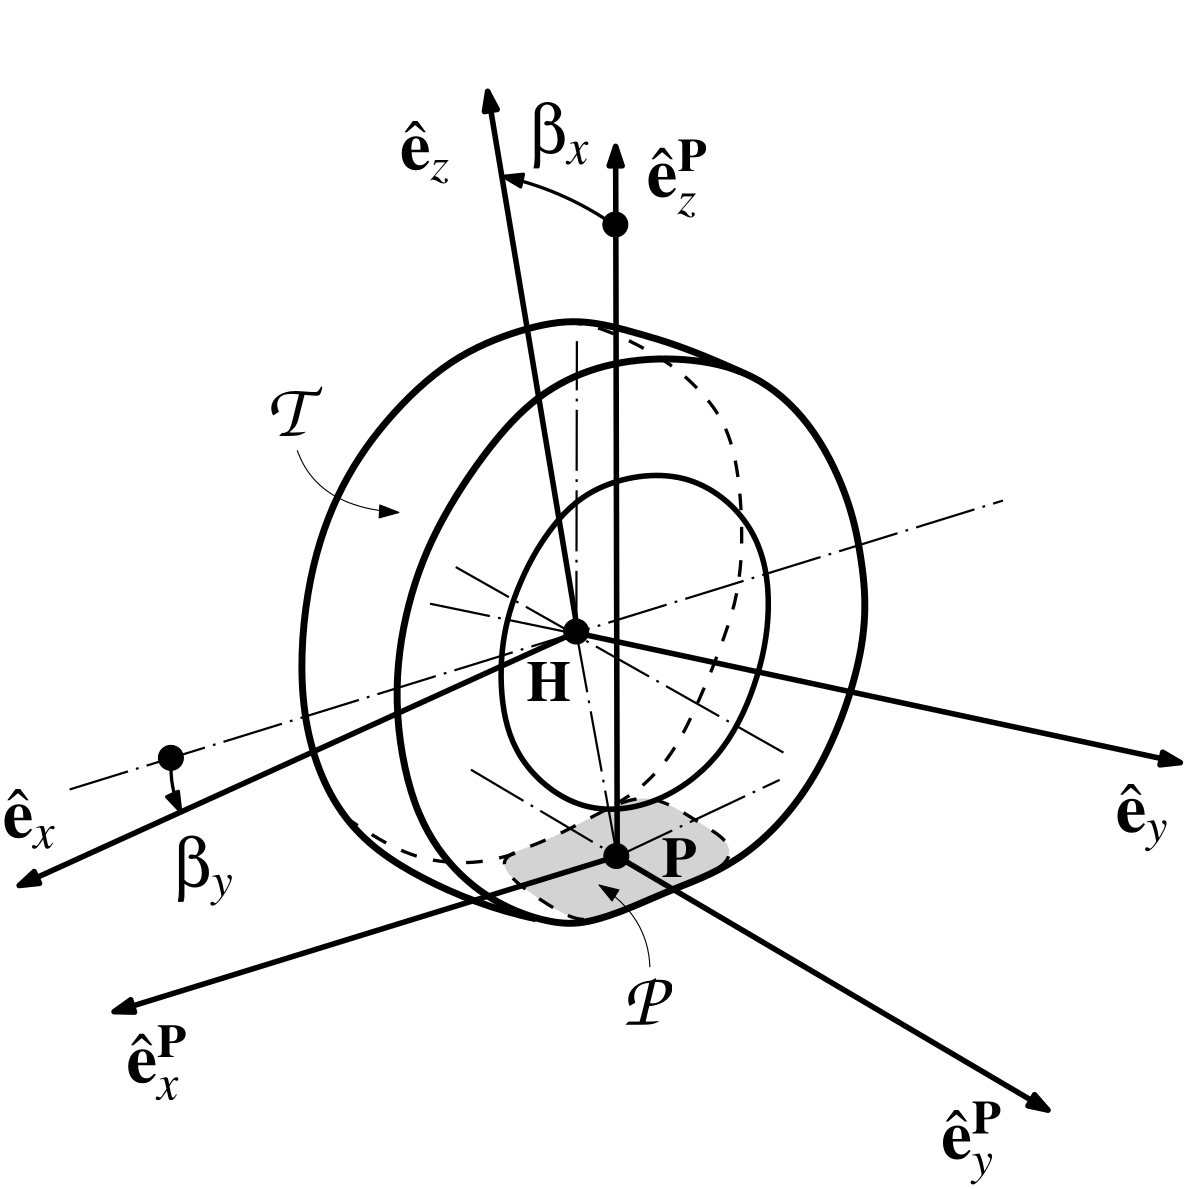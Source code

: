 <?xml version="1.0"?>
<!DOCTYPE ipe SYSTEM "ipe.dtd">
<ipe version="70218" creator="Ipe 7.2.28">
<info created="D:20221110150902" modified="D:20231218103348"/>
<preamble>\usepackage{times}
 \usepackage{mathptm}</preamble>
<ipestyle name="basic">
<symbol name="arrow/arc(spx)">
<path stroke="sym-stroke" fill="sym-stroke" pen="sym-pen">
0 0 m
-1 0.333 l
-1 -0.333 l
h
</path>
</symbol>
<symbol name="arrow/farc(spx)">
<path stroke="sym-stroke" fill="white" pen="sym-pen">
0 0 m
-1 0.333 l
-1 -0.333 l
h
</path>
</symbol>
<symbol name="arrow/ptarc(spx)">
<path stroke="sym-stroke" fill="sym-stroke" pen="sym-pen">
0 0 m
-1 0.333 l
-0.8 0 l
-1 -0.333 l
h
</path>
</symbol>
<symbol name="arrow/fptarc(spx)">
<path stroke="sym-stroke" fill="white" pen="sym-pen">
0 0 m
-1 0.333 l
-0.8 0 l
-1 -0.333 l
h
</path>
</symbol>
<symbol name="mark/circle(sx)" transformations="translations">
<path fill="sym-stroke">
0.6 0 0 0.6 0 0 e
0.4 0 0 0.4 0 0 e
</path>
</symbol>
<symbol name="mark/disk(sx)" transformations="translations">
<path fill="sym-stroke">
0.6 0 0 0.6 0 0 e
</path>
</symbol>
<symbol name="mark/fdisk(sfx)" transformations="translations">
<group>
<path fill="sym-fill">
0.5 0 0 0.5 0 0 e
</path>
<path fill="sym-stroke" fillrule="eofill">
0.6 0 0 0.6 0 0 e
0.4 0 0 0.4 0 0 e
</path>
</group>
</symbol>
<symbol name="mark/box(sx)" transformations="translations">
<path fill="sym-stroke" fillrule="eofill">
-0.6 -0.6 m
0.6 -0.6 l
0.6 0.6 l
-0.6 0.6 l
h
-0.4 -0.4 m
0.4 -0.4 l
0.4 0.4 l
-0.4 0.4 l
h
</path>
</symbol>
<symbol name="mark/square(sx)" transformations="translations">
<path fill="sym-stroke">
-0.6 -0.6 m
0.6 -0.6 l
0.6 0.6 l
-0.6 0.6 l
h
</path>
</symbol>
<symbol name="mark/fsquare(sfx)" transformations="translations">
<group>
<path fill="sym-fill">
-0.5 -0.5 m
0.5 -0.5 l
0.5 0.5 l
-0.5 0.5 l
h
</path>
<path fill="sym-stroke" fillrule="eofill">
-0.6 -0.6 m
0.6 -0.6 l
0.6 0.6 l
-0.6 0.6 l
h
-0.4 -0.4 m
0.4 -0.4 l
0.4 0.4 l
-0.4 0.4 l
h
</path>
</group>
</symbol>
<symbol name="mark/cross(sx)" transformations="translations">
<group>
<path fill="sym-stroke">
-0.43 -0.57 m
0.57 0.43 l
0.43 0.57 l
-0.57 -0.43 l
h
</path>
<path fill="sym-stroke">
-0.43 0.57 m
0.57 -0.43 l
0.43 -0.57 l
-0.57 0.43 l
h
</path>
</group>
</symbol>
<symbol name="arrow/fnormal(spx)">
<path stroke="sym-stroke" fill="white" pen="sym-pen">
0 0 m
-1 0.333 l
-1 -0.333 l
h
</path>
</symbol>
<symbol name="arrow/pointed(spx)">
<path stroke="sym-stroke" fill="sym-stroke" pen="sym-pen">
0 0 m
-1 0.333 l
-0.8 0 l
-1 -0.333 l
h
</path>
</symbol>
<symbol name="arrow/fpointed(spx)">
<path stroke="sym-stroke" fill="white" pen="sym-pen">
0 0 m
-1 0.333 l
-0.8 0 l
-1 -0.333 l
h
</path>
</symbol>
<symbol name="arrow/linear(spx)">
<path stroke="sym-stroke" pen="sym-pen">
-1 0.333 m
0 0 l
-1 -0.333 l
</path>
</symbol>
<symbol name="arrow/fdouble(spx)">
<path stroke="sym-stroke" fill="white" pen="sym-pen">
0 0 m
-1 0.333 l
-1 -0.333 l
h
-1 0 m
-2 0.333 l
-2 -0.333 l
h
</path>
</symbol>
<symbol name="arrow/double(spx)">
<path stroke="sym-stroke" fill="sym-stroke" pen="sym-pen">
0 0 m
-1 0.333 l
-1 -0.333 l
h
-1 0 m
-2 0.333 l
-2 -0.333 l
h
</path>
</symbol>
<symbol name="arrow/mid-normal(spx)">
<path stroke="sym-stroke" fill="sym-stroke" pen="sym-pen">
0.5 0 m
-0.5 0.333 l
-0.5 -0.333 l
h
</path>
</symbol>
<symbol name="arrow/mid-fnormal(spx)">
<path stroke="sym-stroke" fill="white" pen="sym-pen">
0.5 0 m
-0.5 0.333 l
-0.5 -0.333 l
h
</path>
</symbol>
<symbol name="arrow/mid-pointed(spx)">
<path stroke="sym-stroke" fill="sym-stroke" pen="sym-pen">
0.5 0 m
-0.5 0.333 l
-0.3 0 l
-0.5 -0.333 l
h
</path>
</symbol>
<symbol name="arrow/mid-fpointed(spx)">
<path stroke="sym-stroke" fill="white" pen="sym-pen">
0.5 0 m
-0.5 0.333 l
-0.3 0 l
-0.5 -0.333 l
h
</path>
</symbol>
<symbol name="arrow/mid-double(spx)">
<path stroke="sym-stroke" fill="sym-stroke" pen="sym-pen">
1 0 m
0 0.333 l
0 -0.333 l
h
0 0 m
-1 0.333 l
-1 -0.333 l
h
</path>
</symbol>
<symbol name="arrow/mid-fdouble(spx)">
<path stroke="sym-stroke" fill="white" pen="sym-pen">
1 0 m
0 0.333 l
0 -0.333 l
h
0 0 m
-1 0.333 l
-1 -0.333 l
h
</path>
</symbol>
<anglesize name="22.5 deg" value="22.5"/>
<anglesize name="30 deg" value="30"/>
<anglesize name="45 deg" value="45"/>
<anglesize name="60 deg" value="60"/>
<anglesize name="90 deg" value="90"/>
<arrowsize name="large" value="10"/>
<arrowsize name="small" value="5"/>
<arrowsize name="tiny" value="3"/>
<color name="blue" value="0 0 1"/>
<color name="brown" value="0.647 0.165 0.165"/>
<color name="darkblue" value="0 0 0.545"/>
<color name="darkcyan" value="0 0.545 0.545"/>
<color name="darkgray" value="0.663"/>
<color name="darkgreen" value="0 0.392 0"/>
<color name="darkmagenta" value="0.545 0 0.545"/>
<color name="darkorange" value="1 0.549 0"/>
<color name="darkred" value="0.545 0 0"/>
<color name="gold" value="1 0.843 0"/>
<color name="gray" value="0.745"/>
<color name="green" value="0 1 0"/>
<color name="lightblue" value="0.678 0.847 0.902"/>
<color name="lightcyan" value="0.878 1 1"/>
<color name="lightgray" value="0.827"/>
<color name="lightgreen" value="0.565 0.933 0.565"/>
<color name="lightyellow" value="1 1 0.878"/>
<color name="navy" value="0 0 0.502"/>
<color name="orange" value="1 0.647 0"/>
<color name="pink" value="1 0.753 0.796"/>
<color name="purple" value="0.627 0.125 0.941"/>
<color name="red" value="1 0 0"/>
<color name="seagreen" value="0.18 0.545 0.341"/>
<color name="turquoise" value="0.251 0.878 0.816"/>
<color name="violet" value="0.933 0.51 0.933"/>
<color name="yellow" value="1 1 0"/>
<dashstyle name="dash dot dotted" value="[4 2 1 2 1 2] 0"/>
<dashstyle name="dash dotted" value="[4 2 1 2] 0"/>
<dashstyle name="dashed" value="[4] 0"/>
<dashstyle name="dotted" value="[1 3] 0"/>
<gridsize name="10 pts (~3.5 mm)" value="10"/>
<gridsize name="14 pts (~5 mm)" value="14"/>
<gridsize name="16 pts (~6 mm)" value="16"/>
<gridsize name="20 pts (~7 mm)" value="20"/>
<gridsize name="28 pts (~10 mm)" value="28"/>
<gridsize name="32 pts (~12 mm)" value="32"/>
<gridsize name="4 pts" value="4"/>
<gridsize name="56 pts (~20 mm)" value="56"/>
<gridsize name="8 pts (~3 mm)" value="8"/>
<opacity name="10%" value="0.1"/>
<opacity name="30%" value="0.3"/>
<opacity name="50%" value="0.5"/>
<opacity name="75%" value="0.75"/>
<pen name="fat" value="1.2"/>
<pen name="heavier" value="0.8"/>
<pen name="ultrafat" value="2"/>
<symbolsize name="large" value="5"/>
<symbolsize name="small" value="2"/>
<symbolsize name="tiny" value="1.1"/>
<textsize name="Huge" value="\Huge"/>
<textsize name="LARGE" value="\LARGE"/>
<textsize name="Large" value="\Large"/>
<textsize name="footnote" value="\footnotesize"/>
<textsize name="huge" value="\huge"/>
<textsize name="large" value="\large"/>
<textsize name="script" value="\scriptsize"/>
<textsize name="small" value="\small"/>
<textsize name="tiny" value="\tiny"/>
<textstyle name="center" begin="\begin{center}" end="\end{center}"/>
<textstyle name="item" begin="\begin{itemize}\item{}" end="\end{itemize}"/>
<textstyle name="itemize" begin="\begin{itemize}" end="\end{itemize}"/>
<tiling name="falling" angle="-60" step="4" width="1"/>
<tiling name="rising" angle="30" step="4" width="1"/>
</ipestyle>
<ipestyle name="custom">
<dashstyle name="long dash dotted" value="[22 3 1 3] 0"/>
<dashstyle name="long dashed" value="[6] 0"/>
</ipestyle>
<page>
<layer name="alpha"/>
<view layers="alpha" active="alpha"/>
<path layer="alpha" stroke="black" fill="lightgray" dash="long dashed" pen="fat">
299.288 318.02
319.439 326.306
334.58 333.509
333.385 341.692
324.351 346.873
316.969 351.884
307.329 356.945
296.482 357.222
274.856 344.89
261.719 339.34
250.428 335.504
254.409 327.731
269.32 317.646
278.766 312.534
287.466 313.423 u
</path>
<path stroke="black" pen="ultrafat" arrow="normal/normal">
293.153 335.97 m
112 280 l
</path>
<path stroke="black" dash="long dash dotted" pen="heavier">
240.481 367.112 m
293.285 335.775 l
</path>
<path stroke="black" fill="white" dash="long dash dotted" pen="heavier">
235.001 440.063 m
352.997 373.264 l
</path>
<path stroke="black" fill="white" dash="long dash dotted" pen="heavier">
293.051 335.856 m
351.624 363.458 l
</path>
<path stroke="black" fill="white" dash="long dash dotted" pen="heavier">
278.412 416.655 m
293.075 336.051 l
</path>
<path stroke="black" fill="white" dash="long dash dotted" pen="heavier">
278.436 416.692 m
278.623 521.403 l
</path>
<path stroke="black" fill="white" pen="ultrafat" arrow="normal/normal">
293.14 335.968 m
292.574 591.508 l
</path>
<path stroke="black" fill="white" dash="long dash dotted" pen="heavier">
96 360 m
432 464 l
</path>
<path stroke="black" pen="ultrafat" arrow="normal/normal">
278.652 416.769 m
77.8393 325.418 l
</path>
<path stroke="black" dash="long dash dotted" pen="heavier">
225.757 426.864 m
278.107 416.038 l
</path>
<path stroke="black" pen="ultrafat" arrow="normal/normal">
278.824 416.265 m
495.876 369.662 l
</path>
<path stroke="black" pen="ultrafat" arrow="normal/normal">
279.083 415.976 m
246.492 611.336 l
</path>
<path matrix="1 0 0 1 -0.00009895 -0.00000902" stroke="black" pen="2.5">
313.361 324.331
339.048 333.798
366.856 363.558
384.259 413.735
381.188 444.293
376.416 465.879
363.167 492.585
342.437 510.657
317.189 515.871
291.166 514.296
268.846 505.486
250.885 489.252
228.835 457.317
217.06 427.487
211.917 392.181
218.875 352.447
234.45 329.652
252.272 317.254
270.066 311.551
282.252 311.615
297.944 317.24 u
</path>
<path stroke="black" pen="ultrafat">
267.384 452.363
283.312 470.3
318.35 476.567
344.68 454.974
349.239 424.815
343.51 397.009
330.696 370.753
306.968 353.423
279.591 351.079
257.46 368.703
250.673 390.656
251.485 416.607
258.644 436.47 u
</path>
<path matrix="1 0 0 1 0.00012259 0" stroke="black" pen="2.5">
263.904 313.434 m
248.594 316.686
221.288 327.409
192.615 347.582
177.945 385.694
180.372 432.477
191.548 467.055
209.184 493.145
233.085 515.776
258.855 526.072
279.616 529.975
301.077 524.113
318.922 518.81
337.641 510.339 c
</path>
<path stroke="black" dash="long dashed" pen="fat">
292.383 354.704 m
308.75 363.448
322.882 391.44
332.277 416.248
336.526 429.882
338.52 448.53
337.087 474.245
332.297 492.694
320.924 506.214
307.208 517.302
286.034 527.201
278.517 527.768 c
</path>
<path stroke="black" pen="fat" arrow="normal/normal">
292.624 562.772 m
111.834 0 0 111.834 228.032 471.478 252.034 580.706 a
</path>
<text matrix="1 0 0 1 -130.486 -299.44" transformations="translations" pos="202.43 642.206" stroke="black" type="label" width="19.198" height="17.15" depth="3.91" valign="baseline" size="Huge" style="math">\hat{\mathbf{e}}_x</text>
<text transformations="translations" pos="207.721 643.205" stroke="black" type="label" width="0" height="0" depth="0" valign="baseline" size="LARGE"></text>
<text matrix="0.999995 0 0 1 270.198 -297.468" transformations="translations" pos="202.43 642.206" stroke="black" type="label" width="19.147" height="17.152" depth="7.23" valign="baseline" size="Huge" style="math">\hat{\mathbf{e}}_y</text>
<text matrix="1 0 0 1 12.5252 -58.9288" transformations="translations" pos="202.43 642.206" stroke="black" type="label" width="18.2" height="17.155" depth="5.11" valign="baseline" size="Huge" style="math">\hat{\mathbf{e}}_z</text>
<path stroke="black" pen="ultrafat" arrow="normal/normal">
293.178 335.873 m
448.241 244.549 l
</path>
<text matrix="1 0 0 1 57.9893 -250.364" transformations="translations" pos="202.43 642.206" stroke="black" type="label" width="16.075" height="13.895" depth="0" valign="baseline" size="huge" style="math">{\mathbf{H}}</text>
<text matrix="1 0 0 1 106.657 -313.772" transformations="translations" pos="202.43 642.206" stroke="black" type="label" width="12.625" height="13.895" depth="0" valign="baseline" size="huge" style="math">{\mathbf{P}}</text>
<text matrix="0.999995 0 0 1 207.381 -415.071" transformations="translations" pos="202.43 642.206" stroke="black" type="label" width="22.022" height="20.569" depth="9.64" valign="baseline" size="Huge" style="math">\hat{\mathbf{e}}_y^\mathbf{P}</text>
<text matrix="0.999995 0 0 1 -85.9326 -387.61" transformations="translations" pos="202.43 642.206" stroke="black" type="label" width="22.022" height="20.576" depth="6.31" valign="baseline" size="Huge" style="math">\hat{\mathbf{e}}_x^\mathbf{P}</text>
<path matrix="1 0 0 1 0.182112 -17.2047" stroke="black" fill="black">
4.49201 0 0 4.49201 292.283 580.585 e
</path>
<path matrix="1 0 0 1 -13.9133 -163.732" stroke="black" fill="black">
4.49201 0 0 4.49201 292.283 580.585 e
</path>
<path matrix="1 0 0 1 0.539408 -244.539" stroke="black" fill="black">
4.49201 0 0 4.49201 292.283 580.585 e
</path>
<path matrix="1 0 0 1 0.0000255 0" stroke="black" dash="long dashed" pen="fat">
256.355 337.004 m
247.024 333.766
232.658 333.027
217.044 336.411
205.258 343.141
194.946 350.226 c
</path>
<text matrix="1 0 0 1 -35.4748 -154.929" transformations="translations" pos="202.43 642.206" stroke="black" type="label" width="20.722" height="18.466" depth="0" valign="baseline" size="Huge" style="math">\mathcal{T}</text>
<text matrix="1 0 0 1 92.5889 -366.935" transformations="translations" pos="202.43 642.206" stroke="black" type="label" width="18.293" height="17.4" depth="0" valign="baseline" size="Huge" style="math">\mathcal{P}</text>
<path stroke="black" arrow="normal/normal">
177.946 482.116 m
185.221 461.273
214.555 459.72 c
</path>
<path stroke="black" arrow="normal/normal">
304.903 296.004 m
304.348 314.334
286.606 325.594 c
</path>
<text matrix="0.999995 0 0 1 101.371 -68.719" transformations="translations" pos="202.43 642.206" stroke="black" type="label" width="22.022" height="20.571" depth="7.52" valign="baseline" size="Huge" style="math">\hat{\mathbf{e}}_z^\mathbf{P}</text>
<path matrix="1 0 0 1 -159.818 -209.205" stroke="black" fill="black">
4.49201 0 0 4.49201 292.283 580.585 e
</path>
<path stroke="black" pen="fat" arrow="normal/normal">
132.624 370.772 m
36.9929 0 0 36.9929 169.49 367.712 136 352 a
</path>
<text matrix="0.999995 0 0 1 59.011 -53.107" transformations="translations" pos="202.43 642.206" stroke="black" type="label" width="21.801" height="18.453" depth="5.59" valign="baseline" size="Huge" style="math">\beta_x</text>
<text matrix="0.999995 0 0 1 -68.989 -317.107" transformations="translations" pos="202.43 642.206" stroke="black" type="label" width="21.75" height="18.454" depth="7.23" valign="baseline" size="Huge" style="math">\beta_y</text>
</page>
</ipe>
